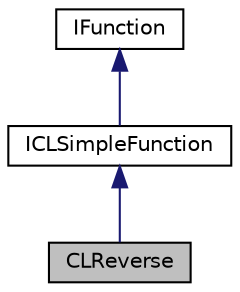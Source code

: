 digraph "CLReverse"
{
 // LATEX_PDF_SIZE
  edge [fontname="Helvetica",fontsize="10",labelfontname="Helvetica",labelfontsize="10"];
  node [fontname="Helvetica",fontsize="10",shape=record];
  Node1 [label="CLReverse",height=0.2,width=0.4,color="black", fillcolor="grey75", style="filled", fontcolor="black",tooltip="Basic function to run CLReverseKernel."];
  Node2 -> Node1 [dir="back",color="midnightblue",fontsize="10",style="solid",fontname="Helvetica"];
  Node2 [label="ICLSimpleFunction",height=0.2,width=0.4,color="black", fillcolor="white", style="filled",URL="$classarm__compute_1_1_i_c_l_simple_function.xhtml",tooltip="Basic interface for functions which have a single OpenCL kernel."];
  Node3 -> Node2 [dir="back",color="midnightblue",fontsize="10",style="solid",fontname="Helvetica"];
  Node3 [label="IFunction",height=0.2,width=0.4,color="black", fillcolor="white", style="filled",URL="$classarm__compute_1_1_i_function.xhtml",tooltip="Base class for all functions."];
}
